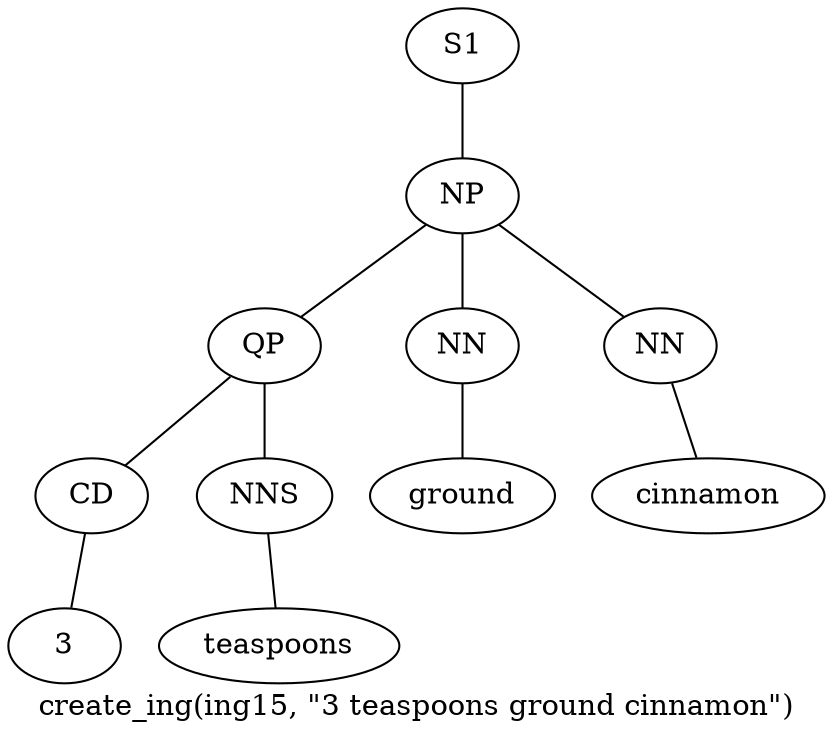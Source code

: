 graph SyntaxGraph {
	label = "create_ing(ing15, \"3 teaspoons ground cinnamon\")";
	Node0 [label="S1"];
	Node1 [label="NP"];
	Node2 [label="QP"];
	Node3 [label="CD"];
	Node4 [label="3"];
	Node5 [label="NNS"];
	Node6 [label="teaspoons"];
	Node7 [label="NN"];
	Node8 [label="ground"];
	Node9 [label="NN"];
	Node10 [label="cinnamon"];

	Node0 -- Node1;
	Node1 -- Node2;
	Node1 -- Node7;
	Node1 -- Node9;
	Node2 -- Node3;
	Node2 -- Node5;
	Node3 -- Node4;
	Node5 -- Node6;
	Node7 -- Node8;
	Node9 -- Node10;
}